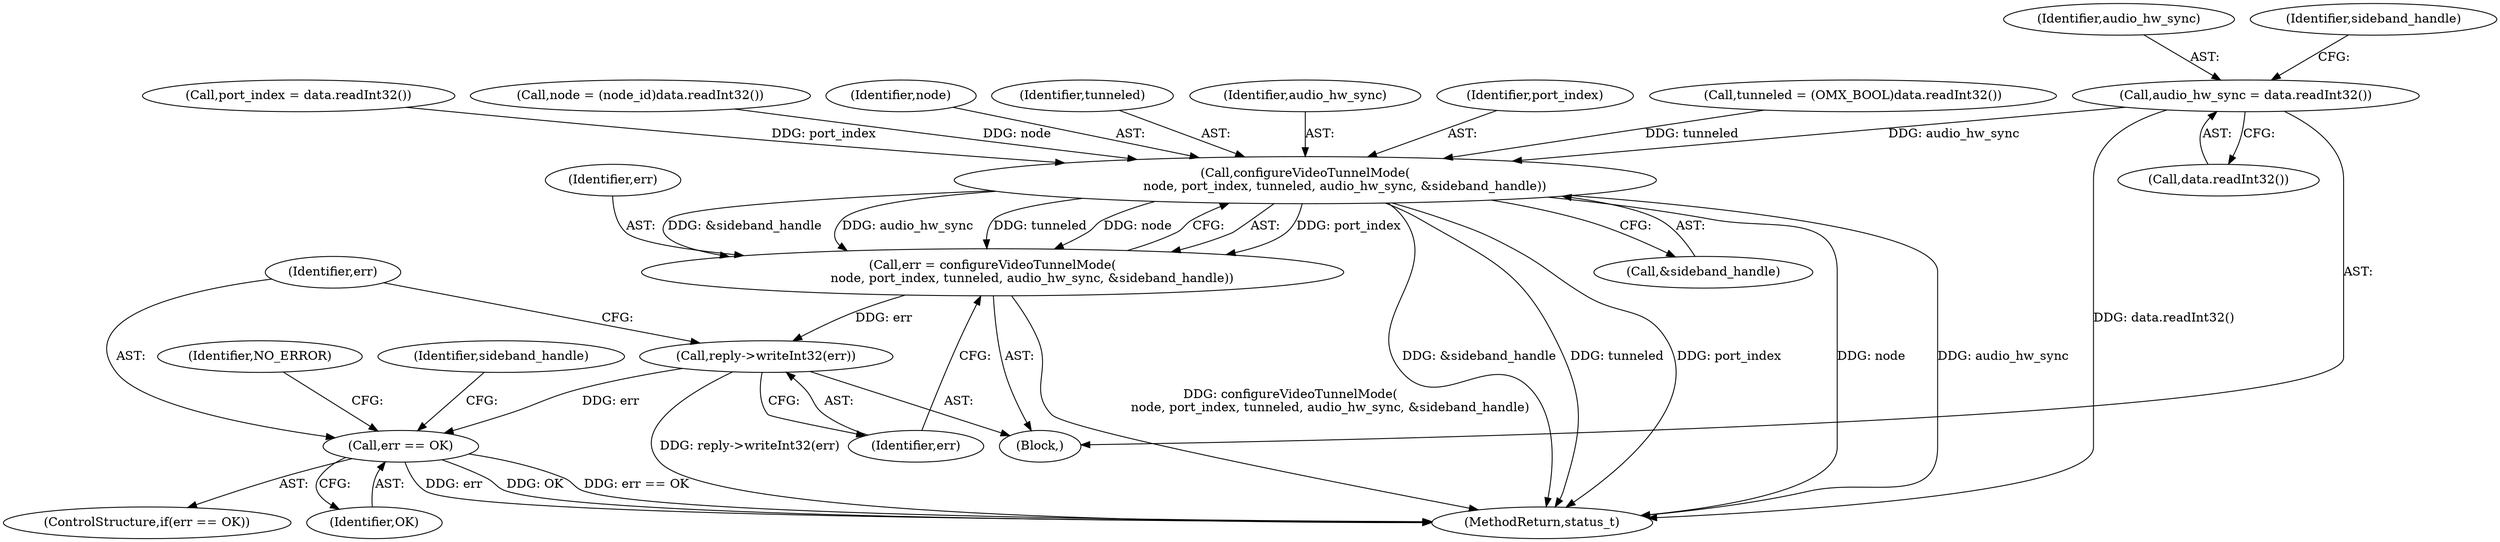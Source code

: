 digraph "0_Android_db829699d3293f254a7387894303451a91278986@API" {
"1001065" [label="(Call,audio_hw_sync = data.readInt32())"];
"1001075" [label="(Call,configureVideoTunnelMode(\n                    node, port_index, tunneled, audio_hw_sync, &sideband_handle))"];
"1001073" [label="(Call,err = configureVideoTunnelMode(\n                    node, port_index, tunneled, audio_hw_sync, &sideband_handle))"];
"1001082" [label="(Call,reply->writeInt32(err))"];
"1001085" [label="(Call,err == OK)"];
"1001364" [label="(MethodReturn,status_t)"];
"1001078" [label="(Identifier,tunneled)"];
"1001079" [label="(Identifier,audio_hw_sync)"];
"1001065" [label="(Call,audio_hw_sync = data.readInt32())"];
"1001077" [label="(Identifier,port_index)"];
"1001059" [label="(Call,tunneled = (OMX_BOOL)data.readInt32())"];
"1001087" [label="(Identifier,OK)"];
"1001080" [label="(Call,&sideband_handle)"];
"1001084" [label="(ControlStructure,if(err == OK))"];
"1001090" [label="(Identifier,sideband_handle)"];
"1001067" [label="(Call,data.readInt32())"];
"1001066" [label="(Identifier,audio_hw_sync)"];
"1001073" [label="(Call,err = configureVideoTunnelMode(\n                    node, port_index, tunneled, audio_hw_sync, &sideband_handle))"];
"1001086" [label="(Identifier,err)"];
"1001092" [label="(Identifier,NO_ERROR)"];
"1001055" [label="(Call,port_index = data.readInt32())"];
"1001049" [label="(Call,node = (node_id)data.readInt32())"];
"1001075" [label="(Call,configureVideoTunnelMode(\n                    node, port_index, tunneled, audio_hw_sync, &sideband_handle))"];
"1001070" [label="(Identifier,sideband_handle)"];
"1001082" [label="(Call,reply->writeInt32(err))"];
"1001043" [label="(Block,)"];
"1001083" [label="(Identifier,err)"];
"1001076" [label="(Identifier,node)"];
"1001074" [label="(Identifier,err)"];
"1001085" [label="(Call,err == OK)"];
"1001065" -> "1001043"  [label="AST: "];
"1001065" -> "1001067"  [label="CFG: "];
"1001066" -> "1001065"  [label="AST: "];
"1001067" -> "1001065"  [label="AST: "];
"1001070" -> "1001065"  [label="CFG: "];
"1001065" -> "1001364"  [label="DDG: data.readInt32()"];
"1001065" -> "1001075"  [label="DDG: audio_hw_sync"];
"1001075" -> "1001073"  [label="AST: "];
"1001075" -> "1001080"  [label="CFG: "];
"1001076" -> "1001075"  [label="AST: "];
"1001077" -> "1001075"  [label="AST: "];
"1001078" -> "1001075"  [label="AST: "];
"1001079" -> "1001075"  [label="AST: "];
"1001080" -> "1001075"  [label="AST: "];
"1001073" -> "1001075"  [label="CFG: "];
"1001075" -> "1001364"  [label="DDG: &sideband_handle"];
"1001075" -> "1001364"  [label="DDG: tunneled"];
"1001075" -> "1001364"  [label="DDG: port_index"];
"1001075" -> "1001364"  [label="DDG: node"];
"1001075" -> "1001364"  [label="DDG: audio_hw_sync"];
"1001075" -> "1001073"  [label="DDG: port_index"];
"1001075" -> "1001073"  [label="DDG: &sideband_handle"];
"1001075" -> "1001073"  [label="DDG: audio_hw_sync"];
"1001075" -> "1001073"  [label="DDG: tunneled"];
"1001075" -> "1001073"  [label="DDG: node"];
"1001049" -> "1001075"  [label="DDG: node"];
"1001055" -> "1001075"  [label="DDG: port_index"];
"1001059" -> "1001075"  [label="DDG: tunneled"];
"1001073" -> "1001043"  [label="AST: "];
"1001074" -> "1001073"  [label="AST: "];
"1001083" -> "1001073"  [label="CFG: "];
"1001073" -> "1001364"  [label="DDG: configureVideoTunnelMode(\n                    node, port_index, tunneled, audio_hw_sync, &sideband_handle)"];
"1001073" -> "1001082"  [label="DDG: err"];
"1001082" -> "1001043"  [label="AST: "];
"1001082" -> "1001083"  [label="CFG: "];
"1001083" -> "1001082"  [label="AST: "];
"1001086" -> "1001082"  [label="CFG: "];
"1001082" -> "1001364"  [label="DDG: reply->writeInt32(err)"];
"1001082" -> "1001085"  [label="DDG: err"];
"1001085" -> "1001084"  [label="AST: "];
"1001085" -> "1001087"  [label="CFG: "];
"1001086" -> "1001085"  [label="AST: "];
"1001087" -> "1001085"  [label="AST: "];
"1001090" -> "1001085"  [label="CFG: "];
"1001092" -> "1001085"  [label="CFG: "];
"1001085" -> "1001364"  [label="DDG: OK"];
"1001085" -> "1001364"  [label="DDG: err == OK"];
"1001085" -> "1001364"  [label="DDG: err"];
}

